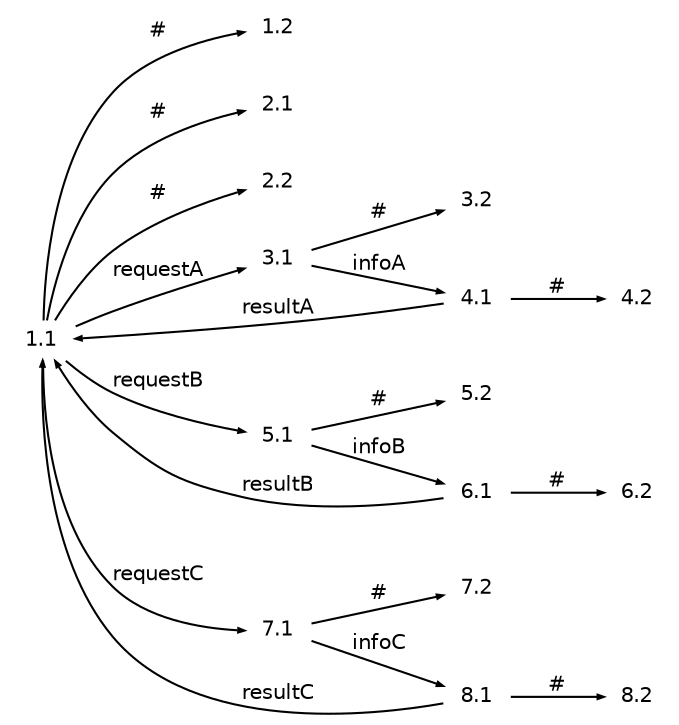 digraph g
{
   graph [rankdir=LR];
   edge [arrowsize=0.3,fontsize=10,fontname=Helvetica];
   node [shape=plaintext,width=.3,height=.2,fontsize=10,fontname=Helvetica];
   1.1->1.2 [label="#"];
   1.1->2.1 [label="#"];
   1.1->2.2 [label="#"];
   1.1->3.1 [label="requestA"];
   1.1->5.1 [label="requestB"];
   1.1->7.1 [label="requestC"];
   3.1->3.2 [label="#"];
   3.1->4.1 [label="infoA"];
   4.1->1.1 [label="resultA"];
   4.1->4.2 [label="#"];
   5.1->5.2 [label="#"];
   5.1->6.1 [label="infoB"];
   6.1->1.1 [label="resultB"];
   6.1->6.2 [label="#"];
   7.1->7.2 [label="#"];
   7.1->8.1 [label="infoC"];
   8.1->1.1 [label="resultC"];
   8.1->8.2 [label="#"];
}
